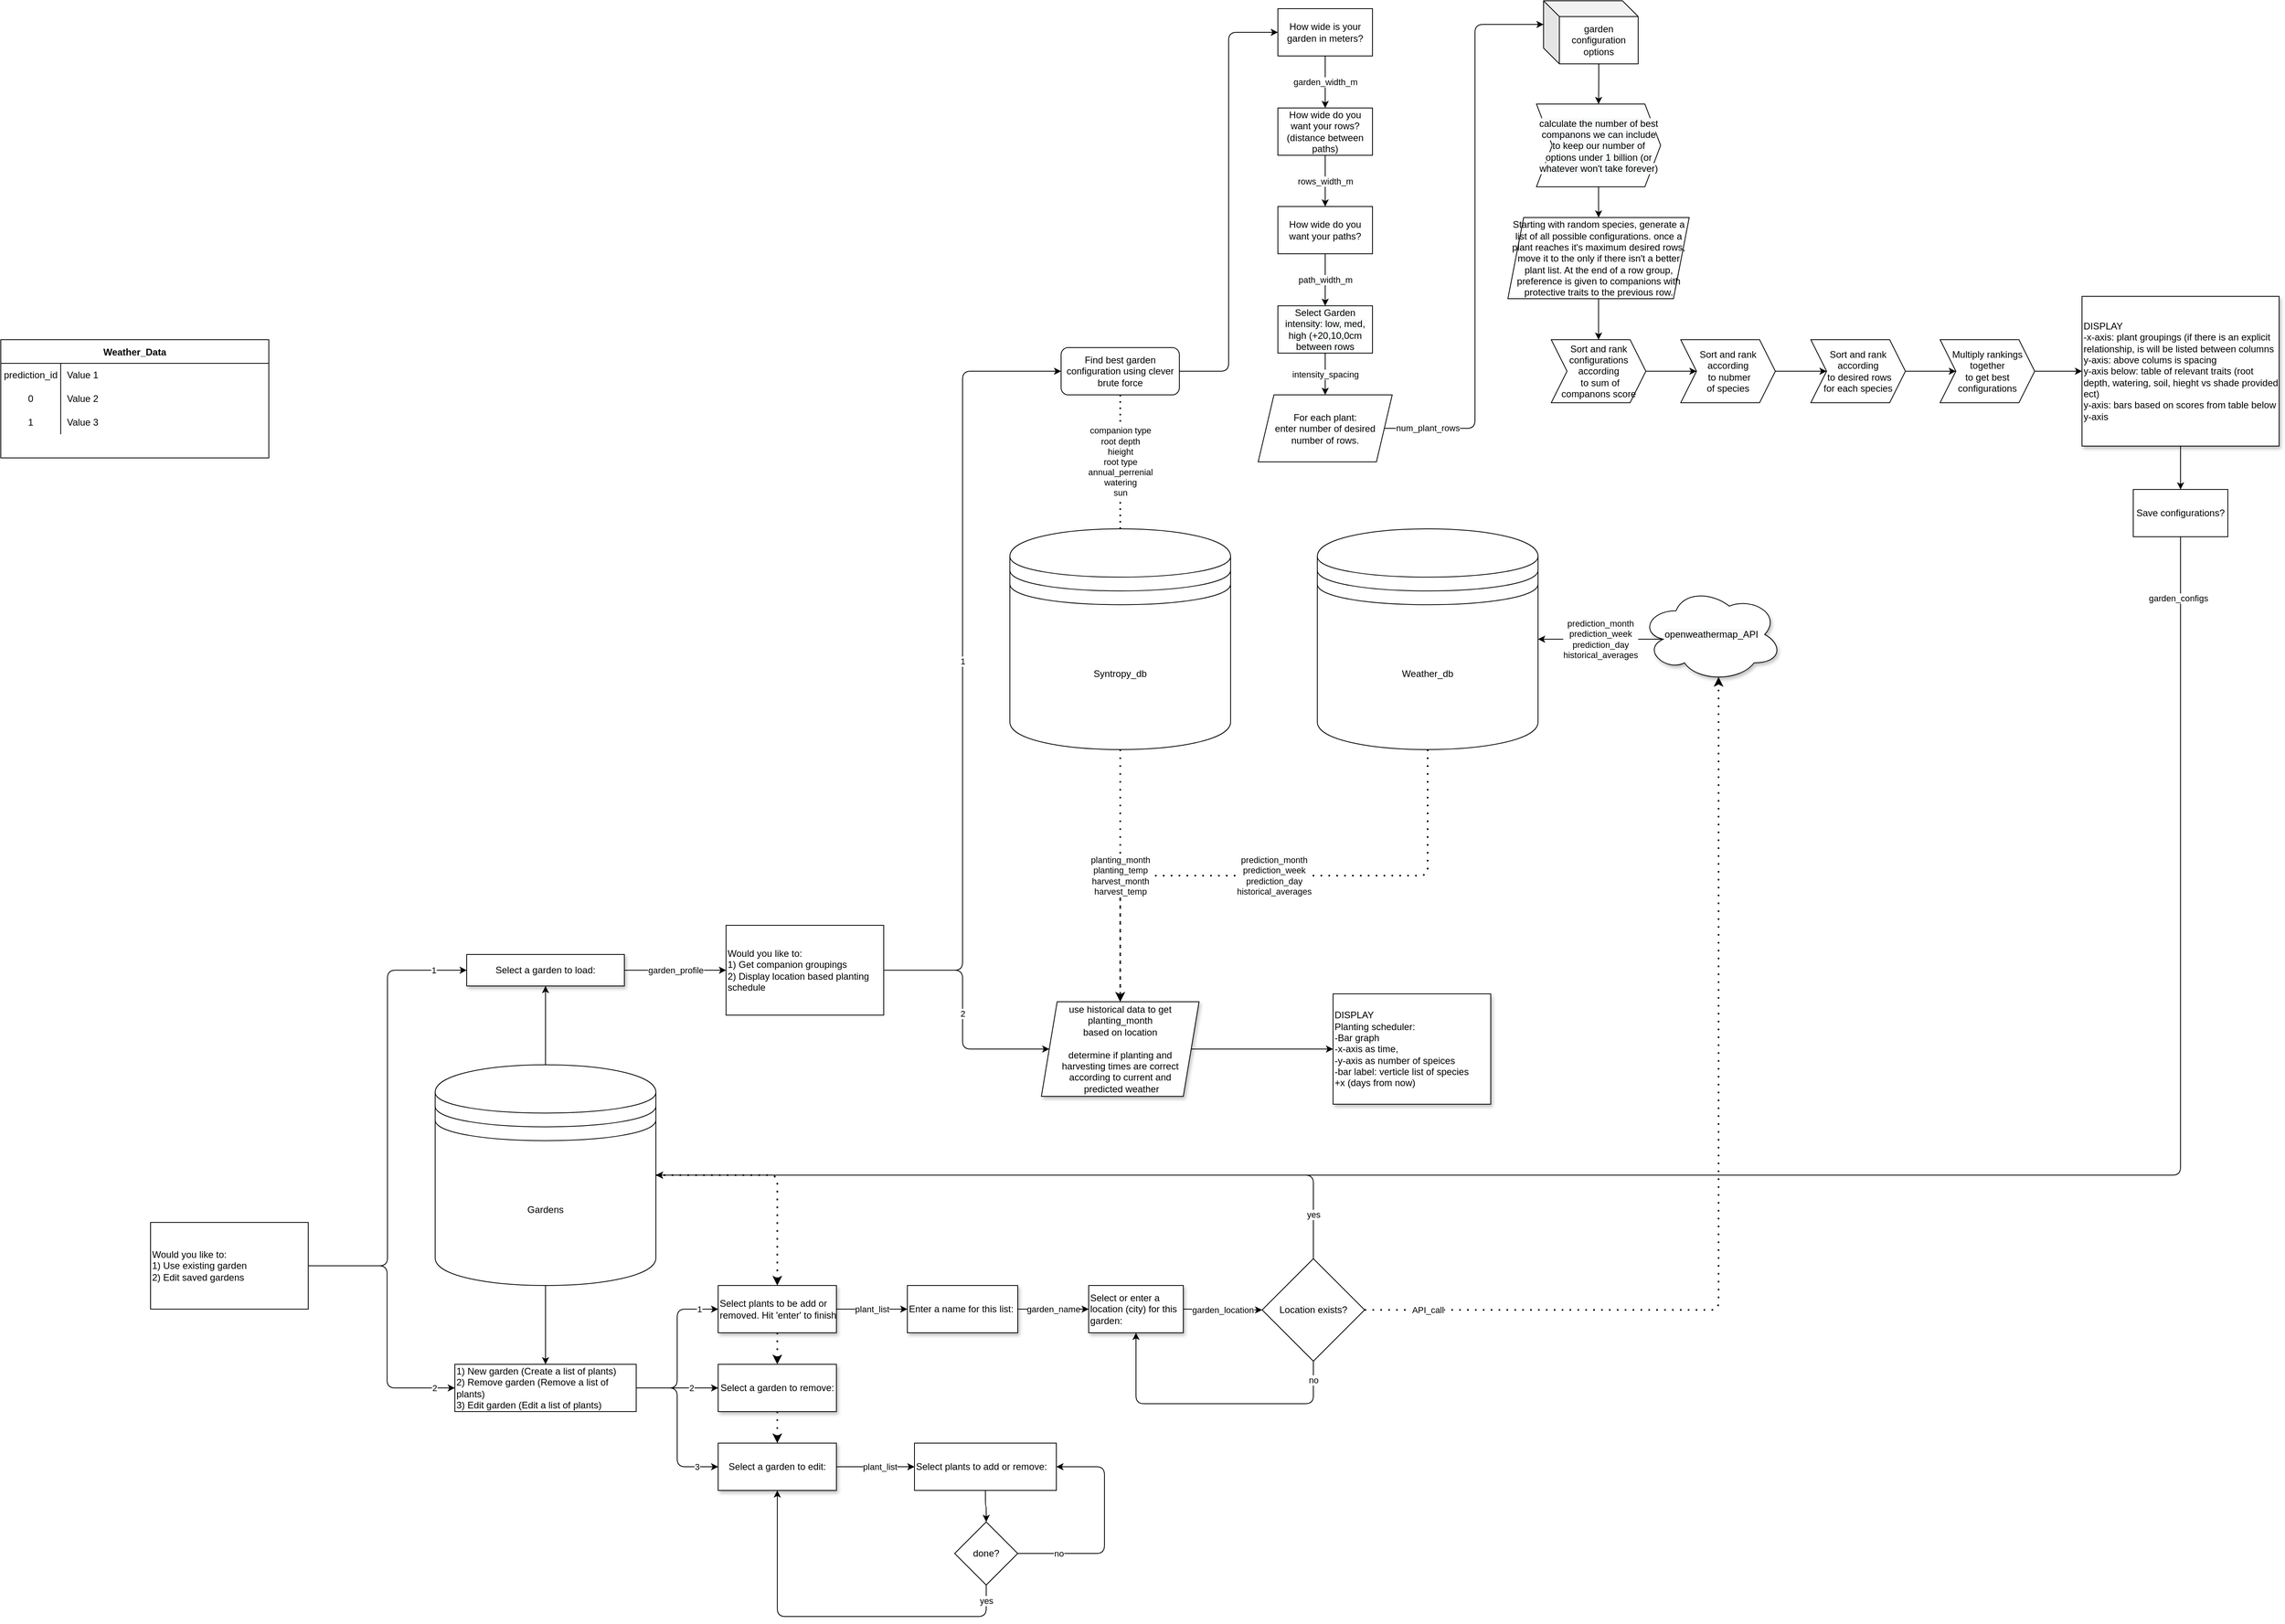 <mxfile version="16.5.1" type="device"><diagram id="phOQ3qsJnwdSpoc-YzyT" name="Page-1"><mxGraphModel dx="1242" dy="2934" grid="1" gridSize="10" guides="1" tooltips="1" connect="1" arrows="1" fold="1" page="1" pageScale="1" pageWidth="827" pageHeight="1169" math="0" shadow="0"><root><mxCell id="0"/><mxCell id="1" parent="0"/><mxCell id="GkwSzr9XMEWDSi1BT9ib-32" style="edgeStyle=orthogonalEdgeStyle;rounded=1;orthogonalLoop=1;jettySize=auto;html=1;entryX=0.5;entryY=0;entryDx=0;entryDy=0;dashed=1;dashPattern=1 4;strokeWidth=2;" edge="1" parent="1" source="lfglRJbtYsFiOb41FbRr-94" target="lfglRJbtYsFiOb41FbRr-74"><mxGeometry relative="1" as="geometry"/></mxCell><mxCell id="GkwSzr9XMEWDSi1BT9ib-30" style="edgeStyle=orthogonalEdgeStyle;rounded=1;orthogonalLoop=1;jettySize=auto;html=1;dashed=1;dashPattern=1 4;strokeWidth=2;" edge="1" parent="1" source="lfglRJbtYsFiOb41FbRr-94" target="lfglRJbtYsFiOb41FbRr-105"><mxGeometry relative="1" as="geometry"/></mxCell><mxCell id="qhBU9yhUkXuj1WEjqjkp-7" value="2" style="edgeStyle=orthogonalEdgeStyle;rounded=1;orthogonalLoop=1;jettySize=auto;html=1;entryX=0;entryY=0.5;entryDx=0;entryDy=0;exitX=1;exitY=0.5;exitDx=0;exitDy=0;" parent="1" source="qhBU9yhUkXuj1WEjqjkp-1" target="qhBU9yhUkXuj1WEjqjkp-2" edge="1"><mxGeometry x="0.844" relative="1" as="geometry"><mxPoint as="offset"/><Array as="points"><mxPoint x="320" y="-125"/><mxPoint x="320" y="30"/></Array></mxGeometry></mxCell><mxCell id="lfglRJbtYsFiOb41FbRr-117" value="1" style="edgeStyle=orthogonalEdgeStyle;rounded=1;orthogonalLoop=1;jettySize=auto;html=1;entryX=0;entryY=0.5;entryDx=0;entryDy=0;" parent="1" source="qhBU9yhUkXuj1WEjqjkp-1" target="lfglRJbtYsFiOb41FbRr-116" edge="1"><mxGeometry x="0.855" relative="1" as="geometry"><mxPoint as="offset"/></mxGeometry></mxCell><mxCell id="qhBU9yhUkXuj1WEjqjkp-1" value="Would you like to:&lt;br&gt;1) Use existing garden&lt;br&gt;2) Edit saved gardens&lt;br&gt;" style="rounded=0;whiteSpace=wrap;html=1;align=left;" parent="1" vertex="1"><mxGeometry x="20" y="-180" width="200" height="110" as="geometry"/></mxCell><mxCell id="lfglRJbtYsFiOb41FbRr-77" value="1" style="edgeStyle=orthogonalEdgeStyle;rounded=1;orthogonalLoop=1;jettySize=auto;html=1;entryX=0;entryY=0.5;entryDx=0;entryDy=0;" parent="1" source="qhBU9yhUkXuj1WEjqjkp-2" target="lfglRJbtYsFiOb41FbRr-75" edge="1"><mxGeometry x="0.765" relative="1" as="geometry"><mxPoint as="offset"/></mxGeometry></mxCell><mxCell id="lfglRJbtYsFiOb41FbRr-97" value="2" style="edgeStyle=orthogonalEdgeStyle;rounded=1;orthogonalLoop=1;jettySize=auto;html=1;entryX=0;entryY=0.5;entryDx=0;entryDy=0;" parent="1" source="qhBU9yhUkXuj1WEjqjkp-2" target="lfglRJbtYsFiOb41FbRr-74" edge="1"><mxGeometry x="0.333" relative="1" as="geometry"><Array as="points"><mxPoint x="720" y="30"/><mxPoint x="720" y="30"/></Array><mxPoint as="offset"/></mxGeometry></mxCell><mxCell id="lfglRJbtYsFiOb41FbRr-107" value="3" style="edgeStyle=orthogonalEdgeStyle;rounded=1;orthogonalLoop=1;jettySize=auto;html=1;entryX=0;entryY=0.5;entryDx=0;entryDy=0;" parent="1" source="qhBU9yhUkXuj1WEjqjkp-2" target="lfglRJbtYsFiOb41FbRr-105" edge="1"><mxGeometry x="0.733" relative="1" as="geometry"><mxPoint as="offset"/></mxGeometry></mxCell><mxCell id="qhBU9yhUkXuj1WEjqjkp-2" value="1) New garden (Create a list of plants)&lt;br&gt;2) Remove garden (Remove a list of plants)&lt;br&gt;3) Edit garden (Edit a list of plants)" style="rounded=0;whiteSpace=wrap;html=1;align=left;" parent="1" vertex="1"><mxGeometry x="406" width="230" height="60" as="geometry"/></mxCell><mxCell id="GkwSzr9XMEWDSi1BT9ib-36" value="yes" style="edgeStyle=orthogonalEdgeStyle;rounded=1;orthogonalLoop=1;jettySize=auto;html=1;entryX=0.5;entryY=1;entryDx=0;entryDy=0;strokeWidth=1;exitX=0.5;exitY=1;exitDx=0;exitDy=0;" edge="1" parent="1" source="GkwSzr9XMEWDSi1BT9ib-37" target="lfglRJbtYsFiOb41FbRr-105"><mxGeometry x="-0.914" relative="1" as="geometry"><Array as="points"><mxPoint x="1080" y="320"/><mxPoint x="815" y="320"/></Array><mxPoint as="offset"/></mxGeometry></mxCell><mxCell id="GkwSzr9XMEWDSi1BT9ib-38" style="edgeStyle=orthogonalEdgeStyle;rounded=1;orthogonalLoop=1;jettySize=auto;html=1;entryX=0.5;entryY=0;entryDx=0;entryDy=0;strokeWidth=1;" edge="1" parent="1" source="qhBU9yhUkXuj1WEjqjkp-3" target="GkwSzr9XMEWDSi1BT9ib-37"><mxGeometry relative="1" as="geometry"/></mxCell><mxCell id="qhBU9yhUkXuj1WEjqjkp-3" value="Select plants to add or remove:" style="rounded=0;whiteSpace=wrap;html=1;align=left;" parent="1" vertex="1"><mxGeometry x="989" y="100" width="180" height="60" as="geometry"/></mxCell><mxCell id="qhBU9yhUkXuj1WEjqjkp-4" value="DISPLAY&lt;br&gt;Planting scheduler:&lt;br&gt;-Bar graph&lt;br&gt;-x-axis as time,&lt;br&gt;-y-axis as number of speices&lt;br&gt;-bar label: verticle list of species&lt;br&gt;+x (days from now)" style="rounded=0;whiteSpace=wrap;html=1;align=left;glass=0;shadow=1;sketch=0;" parent="1" vertex="1"><mxGeometry x="1520" y="-470" width="200" height="140" as="geometry"/></mxCell><mxCell id="GkwSzr9XMEWDSi1BT9ib-26" value="&lt;span style=&quot;color: rgb(0, 0, 0); font-family: helvetica; font-style: normal; font-weight: 400; letter-spacing: normal; text-align: center; text-indent: 0px; text-transform: none; word-spacing: 0px; font-size: 11px; background-color: rgb(255, 255, 255);&quot;&gt;prediction_month&lt;/span&gt;&lt;br style=&quot;color: rgb(0, 0, 0); font-family: helvetica; font-style: normal; font-weight: 400; letter-spacing: normal; text-align: center; text-indent: 0px; text-transform: none; word-spacing: 0px; background-color: rgb(248, 249, 250); font-size: 11px;&quot;&gt;&lt;span style=&quot;color: rgb(0, 0, 0); font-family: helvetica; font-style: normal; font-weight: 400; letter-spacing: normal; text-align: center; text-indent: 0px; text-transform: none; word-spacing: 0px; font-size: 11px; background-color: rgb(255, 255, 255);&quot;&gt;prediction_week&lt;/span&gt;&lt;br style=&quot;color: rgb(0, 0, 0); font-family: helvetica; font-style: normal; font-weight: 400; letter-spacing: normal; text-align: center; text-indent: 0px; text-transform: none; word-spacing: 0px; background-color: rgb(248, 249, 250); font-size: 11px;&quot;&gt;&lt;span style=&quot;color: rgb(0, 0, 0); font-family: helvetica; font-style: normal; font-weight: 400; letter-spacing: normal; text-align: center; text-indent: 0px; text-transform: none; word-spacing: 0px; font-size: 11px; background-color: rgb(255, 255, 255);&quot;&gt;prediction_day&lt;/span&gt;&lt;br style=&quot;color: rgb(0, 0, 0); font-family: helvetica; font-style: normal; font-weight: 400; letter-spacing: normal; text-align: center; text-indent: 0px; text-transform: none; word-spacing: 0px; background-color: rgb(248, 249, 250); font-size: 11px;&quot;&gt;&lt;span style=&quot;color: rgb(0, 0, 0); font-family: helvetica; font-style: normal; font-weight: 400; letter-spacing: normal; text-align: center; text-indent: 0px; text-transform: none; word-spacing: 0px; font-size: 11px; background-color: rgb(255, 255, 255);&quot;&gt;historical_averages&lt;/span&gt;" style="edgeStyle=orthogonalEdgeStyle;rounded=1;orthogonalLoop=1;jettySize=auto;html=1;dashed=1;dashPattern=1 4;strokeWidth=2;entryX=0.5;entryY=0;entryDx=0;entryDy=0;exitX=0.5;exitY=1;exitDx=0;exitDy=0;" edge="1" parent="1" source="lfglRJbtYsFiOb41FbRr-1" target="GkwSzr9XMEWDSi1BT9ib-19"><mxGeometry relative="1" as="geometry"><mxPoint x="1250" y="-470" as="targetPoint"/><Array as="points"><mxPoint x="1640" y="-620"/><mxPoint x="1250" y="-620"/></Array></mxGeometry></mxCell><mxCell id="lfglRJbtYsFiOb41FbRr-1" value="Weather_db" style="shape=datastore;whiteSpace=wrap;html=1;align=center;" parent="1" vertex="1"><mxGeometry x="1500" y="-1060" width="280" height="280" as="geometry"/></mxCell><mxCell id="lfglRJbtYsFiOb41FbRr-7" value="Weather_Data" style="shape=table;startSize=30;container=1;collapsible=0;childLayout=tableLayout;fixedRows=1;rowLines=0;fontStyle=1;" parent="1" vertex="1"><mxGeometry x="-170" y="-1300" width="340" height="150" as="geometry"/></mxCell><mxCell id="lfglRJbtYsFiOb41FbRr-8" value="" style="shape=tableRow;horizontal=0;startSize=0;swimlaneHead=0;swimlaneBody=0;top=0;left=0;bottom=0;right=0;collapsible=0;dropTarget=0;fillColor=none;points=[[0,0.5],[1,0.5]];portConstraint=eastwest;" parent="lfglRJbtYsFiOb41FbRr-7" vertex="1"><mxGeometry y="30" width="340" height="30" as="geometry"/></mxCell><mxCell id="lfglRJbtYsFiOb41FbRr-9" value="prediction_id" style="shape=partialRectangle;html=1;whiteSpace=wrap;connectable=0;fillColor=none;top=0;left=0;bottom=0;right=0;overflow=hidden;pointerEvents=1;" parent="lfglRJbtYsFiOb41FbRr-8" vertex="1"><mxGeometry width="76" height="30" as="geometry"><mxRectangle width="76" height="30" as="alternateBounds"/></mxGeometry></mxCell><mxCell id="lfglRJbtYsFiOb41FbRr-10" value="Value 1" style="shape=partialRectangle;html=1;whiteSpace=wrap;connectable=0;fillColor=none;top=0;left=0;bottom=0;right=0;align=left;spacingLeft=6;overflow=hidden;" parent="lfglRJbtYsFiOb41FbRr-8" vertex="1"><mxGeometry x="76" width="264" height="30" as="geometry"><mxRectangle width="264" height="30" as="alternateBounds"/></mxGeometry></mxCell><mxCell id="lfglRJbtYsFiOb41FbRr-11" value="" style="shape=tableRow;horizontal=0;startSize=0;swimlaneHead=0;swimlaneBody=0;top=0;left=0;bottom=0;right=0;collapsible=0;dropTarget=0;fillColor=none;points=[[0,0.5],[1,0.5]];portConstraint=eastwest;" parent="lfglRJbtYsFiOb41FbRr-7" vertex="1"><mxGeometry y="60" width="340" height="30" as="geometry"/></mxCell><mxCell id="lfglRJbtYsFiOb41FbRr-12" value="0" style="shape=partialRectangle;html=1;whiteSpace=wrap;connectable=0;fillColor=none;top=0;left=0;bottom=0;right=0;overflow=hidden;" parent="lfglRJbtYsFiOb41FbRr-11" vertex="1"><mxGeometry width="76" height="30" as="geometry"><mxRectangle width="76" height="30" as="alternateBounds"/></mxGeometry></mxCell><mxCell id="lfglRJbtYsFiOb41FbRr-13" value="Value 2" style="shape=partialRectangle;html=1;whiteSpace=wrap;connectable=0;fillColor=none;top=0;left=0;bottom=0;right=0;align=left;spacingLeft=6;overflow=hidden;" parent="lfglRJbtYsFiOb41FbRr-11" vertex="1"><mxGeometry x="76" width="264" height="30" as="geometry"><mxRectangle width="264" height="30" as="alternateBounds"/></mxGeometry></mxCell><mxCell id="lfglRJbtYsFiOb41FbRr-14" value="" style="shape=tableRow;horizontal=0;startSize=0;swimlaneHead=0;swimlaneBody=0;top=0;left=0;bottom=0;right=0;collapsible=0;dropTarget=0;fillColor=none;points=[[0,0.5],[1,0.5]];portConstraint=eastwest;" parent="lfglRJbtYsFiOb41FbRr-7" vertex="1"><mxGeometry y="90" width="340" height="30" as="geometry"/></mxCell><mxCell id="lfglRJbtYsFiOb41FbRr-15" value="1" style="shape=partialRectangle;html=1;whiteSpace=wrap;connectable=0;fillColor=none;top=0;left=0;bottom=0;right=0;overflow=hidden;" parent="lfglRJbtYsFiOb41FbRr-14" vertex="1"><mxGeometry width="76" height="30" as="geometry"><mxRectangle width="76" height="30" as="alternateBounds"/></mxGeometry></mxCell><mxCell id="lfglRJbtYsFiOb41FbRr-16" value="Value 3" style="shape=partialRectangle;html=1;whiteSpace=wrap;connectable=0;fillColor=none;top=0;left=0;bottom=0;right=0;align=left;spacingLeft=6;overflow=hidden;" parent="lfglRJbtYsFiOb41FbRr-14" vertex="1"><mxGeometry x="76" width="264" height="30" as="geometry"><mxRectangle width="264" height="30" as="alternateBounds"/></mxGeometry></mxCell><mxCell id="GkwSzr9XMEWDSi1BT9ib-25" value="&lt;span style=&quot;color: rgb(0, 0, 0); font-style: normal; font-weight: 400; letter-spacing: normal; text-align: center; text-indent: 0px; text-transform: none; word-spacing: 0px; font-family: helvetica; font-size: 11px; background-color: rgb(255, 255, 255); display: inline; float: none;&quot;&gt;planting_month&lt;/span&gt;&lt;br style=&quot;color: rgb(0, 0, 0); font-style: normal; font-weight: 400; letter-spacing: normal; text-align: center; text-indent: 0px; text-transform: none; word-spacing: 0px; background-color: rgb(248, 249, 250); font-family: helvetica; font-size: 11px;&quot;&gt;&lt;span style=&quot;color: rgb(0, 0, 0); font-style: normal; font-weight: 400; letter-spacing: normal; text-align: center; text-indent: 0px; text-transform: none; word-spacing: 0px; font-family: helvetica; font-size: 11px; background-color: rgb(255, 255, 255); display: inline; float: none;&quot;&gt;planting_temp&lt;/span&gt;&lt;br style=&quot;color: rgb(0, 0, 0); font-style: normal; font-weight: 400; letter-spacing: normal; text-align: center; text-indent: 0px; text-transform: none; word-spacing: 0px; background-color: rgb(248, 249, 250); font-family: helvetica; font-size: 11px;&quot;&gt;&lt;span style=&quot;color: rgb(0, 0, 0); font-style: normal; font-weight: 400; letter-spacing: normal; text-align: center; text-indent: 0px; text-transform: none; word-spacing: 0px; font-family: helvetica; font-size: 11px; background-color: rgb(255, 255, 255); display: inline; float: none;&quot;&gt;harvest_month&lt;/span&gt;&lt;br style=&quot;color: rgb(0, 0, 0); font-style: normal; font-weight: 400; letter-spacing: normal; text-align: center; text-indent: 0px; text-transform: none; word-spacing: 0px; background-color: rgb(248, 249, 250); font-family: helvetica; font-size: 11px;&quot;&gt;&lt;span style=&quot;color: rgb(0, 0, 0); font-style: normal; font-weight: 400; letter-spacing: normal; text-align: center; text-indent: 0px; text-transform: none; word-spacing: 0px; font-family: helvetica; font-size: 11px; background-color: rgb(255, 255, 255); display: inline; float: none;&quot;&gt;harvest_temp&lt;/span&gt;" style="edgeStyle=orthogonalEdgeStyle;rounded=1;orthogonalLoop=1;jettySize=auto;html=1;dashed=1;dashPattern=1 4;strokeWidth=2;entryX=0.5;entryY=0;entryDx=0;entryDy=0;" edge="1" parent="1" source="lfglRJbtYsFiOb41FbRr-57" target="GkwSzr9XMEWDSi1BT9ib-19"><mxGeometry relative="1" as="geometry"><mxPoint x="1350" y="-570" as="targetPoint"/></mxGeometry></mxCell><mxCell id="lfglRJbtYsFiOb41FbRr-57" value="&lt;font face=&quot;helvetica&quot;&gt;Syntropy_db&lt;/font&gt;" style="shape=datastore;whiteSpace=wrap;html=1;" parent="1" vertex="1"><mxGeometry x="1110" y="-1060" width="280" height="280" as="geometry"/></mxCell><mxCell id="lfglRJbtYsFiOb41FbRr-74" value="Select a garden to remove:" style="rounded=0;whiteSpace=wrap;html=1;shadow=1;glass=0;sketch=0;flipV=1;" parent="1" vertex="1"><mxGeometry x="740" width="150" height="60" as="geometry"/></mxCell><mxCell id="lfglRJbtYsFiOb41FbRr-78" value="plant_list" style="edgeStyle=orthogonalEdgeStyle;rounded=1;orthogonalLoop=1;jettySize=auto;html=1;entryX=0;entryY=0.5;entryDx=0;entryDy=0;" parent="1" source="lfglRJbtYsFiOb41FbRr-75" target="lfglRJbtYsFiOb41FbRr-76" edge="1"><mxGeometry relative="1" as="geometry"/></mxCell><mxCell id="lfglRJbtYsFiOb41FbRr-75" value="Select plants to be add or removed. Hit 'enter' to finish" style="rounded=0;whiteSpace=wrap;html=1;shadow=1;glass=0;sketch=0;align=left;flipV=1;" parent="1" vertex="1"><mxGeometry x="740" y="-100" width="150" height="60" as="geometry"/></mxCell><mxCell id="lfglRJbtYsFiOb41FbRr-83" value="garden_name" style="edgeStyle=orthogonalEdgeStyle;rounded=1;orthogonalLoop=1;jettySize=auto;html=1;" parent="1" source="lfglRJbtYsFiOb41FbRr-76" target="lfglRJbtYsFiOb41FbRr-82" edge="1"><mxGeometry relative="1" as="geometry"/></mxCell><mxCell id="lfglRJbtYsFiOb41FbRr-76" value="Enter a name for this list:" style="rounded=0;whiteSpace=wrap;html=1;shadow=1;glass=0;sketch=0;align=left;" parent="1" vertex="1"><mxGeometry x="980" y="-100" width="140" height="60" as="geometry"/></mxCell><mxCell id="lfglRJbtYsFiOb41FbRr-86" value="garden_location" style="edgeStyle=orthogonalEdgeStyle;rounded=1;orthogonalLoop=1;jettySize=auto;html=1;entryX=0;entryY=0.5;entryDx=0;entryDy=0;" parent="1" source="lfglRJbtYsFiOb41FbRr-82" target="GkwSzr9XMEWDSi1BT9ib-33" edge="1"><mxGeometry relative="1" as="geometry"><mxPoint x="1410" y="-70" as="targetPoint"/></mxGeometry></mxCell><mxCell id="lfglRJbtYsFiOb41FbRr-82" value="Select or enter a location (city) for this garden:" style="rounded=0;whiteSpace=wrap;html=1;shadow=1;glass=0;sketch=0;align=left;" parent="1" vertex="1"><mxGeometry x="1210" y="-100" width="120" height="60" as="geometry"/></mxCell><mxCell id="GkwSzr9XMEWDSi1BT9ib-29" value="API_call" style="edgeStyle=orthogonalEdgeStyle;rounded=1;orthogonalLoop=1;jettySize=auto;html=1;entryX=0.55;entryY=0.95;entryDx=0;entryDy=0;entryPerimeter=0;strokeWidth=2;dashed=1;dashPattern=1 4;exitX=1;exitY=0.5;exitDx=0;exitDy=0;" edge="1" parent="1" source="GkwSzr9XMEWDSi1BT9ib-33" target="lfglRJbtYsFiOb41FbRr-92"><mxGeometry x="-0.872" relative="1" as="geometry"><mxPoint x="1629.975" y="-69.96" as="sourcePoint"/><mxPoint as="offset"/></mxGeometry></mxCell><mxCell id="GkwSzr9XMEWDSi1BT9ib-28" value="&lt;span style=&quot;color: rgb(0, 0, 0); font-size: 11px; font-style: normal; font-weight: 400; letter-spacing: normal; text-align: center; text-indent: 0px; text-transform: none; word-spacing: 0px; background-color: rgb(255, 255, 255); font-family: helvetica;&quot;&gt;prediction_month&lt;/span&gt;&lt;br style=&quot;color: rgb(0, 0, 0); font-size: 11px; font-style: normal; font-weight: 400; letter-spacing: normal; text-align: center; text-indent: 0px; text-transform: none; word-spacing: 0px; font-family: helvetica; background-color: rgb(248, 249, 250);&quot;&gt;&lt;span style=&quot;color: rgb(0, 0, 0); font-size: 11px; font-style: normal; font-weight: 400; letter-spacing: normal; text-align: center; text-indent: 0px; text-transform: none; word-spacing: 0px; background-color: rgb(255, 255, 255); font-family: helvetica;&quot;&gt;prediction_week&lt;/span&gt;&lt;br style=&quot;color: rgb(0, 0, 0); font-size: 11px; font-style: normal; font-weight: 400; letter-spacing: normal; text-align: center; text-indent: 0px; text-transform: none; word-spacing: 0px; font-family: helvetica; background-color: rgb(248, 249, 250);&quot;&gt;&lt;span style=&quot;color: rgb(0, 0, 0); font-size: 11px; font-style: normal; font-weight: 400; letter-spacing: normal; text-align: center; text-indent: 0px; text-transform: none; word-spacing: 0px; background-color: rgb(255, 255, 255); font-family: helvetica;&quot;&gt;prediction_day&lt;/span&gt;&lt;br style=&quot;color: rgb(0, 0, 0); font-size: 11px; font-style: normal; font-weight: 400; letter-spacing: normal; text-align: center; text-indent: 0px; text-transform: none; word-spacing: 0px; font-family: helvetica; background-color: rgb(248, 249, 250);&quot;&gt;&lt;span style=&quot;color: rgb(0, 0, 0); font-size: 11px; font-style: normal; font-weight: 400; letter-spacing: normal; text-align: center; text-indent: 0px; text-transform: none; word-spacing: 0px; background-color: rgb(255, 255, 255); font-family: helvetica;&quot;&gt;historical_averages&lt;/span&gt;" style="edgeStyle=orthogonalEdgeStyle;rounded=1;orthogonalLoop=1;jettySize=auto;html=1;entryX=1;entryY=0.5;entryDx=0;entryDy=0;strokeWidth=1;exitX=0.16;exitY=0.55;exitDx=0;exitDy=0;exitPerimeter=0;" edge="1" parent="1" source="lfglRJbtYsFiOb41FbRr-92" target="lfglRJbtYsFiOb41FbRr-1"><mxGeometry relative="1" as="geometry"/></mxCell><mxCell id="lfglRJbtYsFiOb41FbRr-92" value="&lt;span style=&quot;color: rgb(0, 0, 0); font-family: helvetica; font-size: 12px; font-style: normal; font-weight: 400; letter-spacing: normal; text-align: center; text-indent: 0px; text-transform: none; word-spacing: 0px; background-color: rgb(248, 249, 250); display: inline; float: none;&quot;&gt;openweathermap_API&lt;/span&gt;" style="ellipse;shape=cloud;whiteSpace=wrap;html=1;rounded=0;shadow=1;glass=0;sketch=0;" parent="1" vertex="1"><mxGeometry x="1910" y="-986" width="180" height="120" as="geometry"/></mxCell><mxCell id="GkwSzr9XMEWDSi1BT9ib-14" style="edgeStyle=orthogonalEdgeStyle;rounded=1;orthogonalLoop=1;jettySize=auto;html=1;" edge="1" parent="1" source="lfglRJbtYsFiOb41FbRr-94" target="lfglRJbtYsFiOb41FbRr-116"><mxGeometry relative="1" as="geometry"/></mxCell><mxCell id="GkwSzr9XMEWDSi1BT9ib-15" style="edgeStyle=orthogonalEdgeStyle;rounded=1;orthogonalLoop=1;jettySize=auto;html=1;entryX=0.5;entryY=0;entryDx=0;entryDy=0;" edge="1" parent="1" source="lfglRJbtYsFiOb41FbRr-94" target="qhBU9yhUkXuj1WEjqjkp-2"><mxGeometry relative="1" as="geometry"/></mxCell><mxCell id="GkwSzr9XMEWDSi1BT9ib-31" style="edgeStyle=orthogonalEdgeStyle;rounded=1;orthogonalLoop=1;jettySize=auto;html=1;entryX=0.5;entryY=0;entryDx=0;entryDy=0;dashed=1;dashPattern=1 4;strokeWidth=2;" edge="1" parent="1" source="lfglRJbtYsFiOb41FbRr-94" target="lfglRJbtYsFiOb41FbRr-75"><mxGeometry relative="1" as="geometry"><Array as="points"><mxPoint x="815" y="-240"/></Array></mxGeometry></mxCell><mxCell id="lfglRJbtYsFiOb41FbRr-94" value="Gardens" style="shape=datastore;whiteSpace=wrap;html=1;align=center;" parent="1" vertex="1"><mxGeometry x="381" y="-380" width="280" height="280" as="geometry"/></mxCell><mxCell id="lfglRJbtYsFiOb41FbRr-109" value="plant_list" style="edgeStyle=orthogonalEdgeStyle;rounded=1;orthogonalLoop=1;jettySize=auto;html=1;entryX=0;entryY=0.5;entryDx=0;entryDy=0;" parent="1" source="lfglRJbtYsFiOb41FbRr-105" target="qhBU9yhUkXuj1WEjqjkp-3" edge="1"><mxGeometry x="0.111" relative="1" as="geometry"><mxPoint as="offset"/></mxGeometry></mxCell><mxCell id="lfglRJbtYsFiOb41FbRr-105" value="Select a garden to edit:" style="rounded=0;whiteSpace=wrap;html=1;shadow=1;glass=0;sketch=0;flipV=1;" parent="1" vertex="1"><mxGeometry x="740" y="100" width="150" height="60" as="geometry"/></mxCell><mxCell id="GkwSzr9XMEWDSi1BT9ib-27" value="garden_profile" style="edgeStyle=orthogonalEdgeStyle;rounded=1;orthogonalLoop=1;jettySize=auto;html=1;entryX=0;entryY=0.5;entryDx=0;entryDy=0;strokeWidth=1;" edge="1" parent="1" source="lfglRJbtYsFiOb41FbRr-116" target="GkwSzr9XMEWDSi1BT9ib-16"><mxGeometry relative="1" as="geometry"/></mxCell><mxCell id="lfglRJbtYsFiOb41FbRr-116" value="Select a garden to load:" style="rounded=0;whiteSpace=wrap;html=1;shadow=1;glass=0;sketch=0;" parent="1" vertex="1"><mxGeometry x="421" y="-520" width="200" height="40" as="geometry"/></mxCell><mxCell id="GkwSzr9XMEWDSi1BT9ib-75" value="" style="edgeStyle=orthogonalEdgeStyle;rounded=1;orthogonalLoop=1;jettySize=auto;html=1;strokeWidth=1;" edge="1" parent="1" source="lfglRJbtYsFiOb41FbRr-121" target="GkwSzr9XMEWDSi1BT9ib-74"><mxGeometry relative="1" as="geometry"/></mxCell><mxCell id="lfglRJbtYsFiOb41FbRr-121" value="DISPLAY&lt;br&gt;-x-axis: plant groupings (if there is an explicit relationship, is will be listed between columns&lt;br&gt;y-axis: above colums is spacing&lt;br&gt;y-axis below: table of relevant traits (root depth, watering, soil, hieght vs shade provided ect)&lt;br&gt;y-axis: bars based on scores from table below y-axis" style="rounded=0;whiteSpace=wrap;html=1;shadow=1;glass=0;sketch=0;align=left;" parent="1" vertex="1"><mxGeometry x="2470" y="-1355" width="250" height="190" as="geometry"/></mxCell><mxCell id="GkwSzr9XMEWDSi1BT9ib-17" value="1" style="edgeStyle=orthogonalEdgeStyle;rounded=1;orthogonalLoop=1;jettySize=auto;html=1;exitX=1;exitY=0.5;exitDx=0;exitDy=0;entryX=0;entryY=0.5;entryDx=0;entryDy=0;" edge="1" parent="1" source="GkwSzr9XMEWDSi1BT9ib-16" target="GkwSzr9XMEWDSi1BT9ib-49"><mxGeometry relative="1" as="geometry"><mxPoint x="1160" y="-1260" as="targetPoint"/><Array as="points"><mxPoint x="1050" y="-500"/><mxPoint x="1050" y="-1260"/></Array></mxGeometry></mxCell><mxCell id="GkwSzr9XMEWDSi1BT9ib-18" value="2" style="edgeStyle=orthogonalEdgeStyle;rounded=1;orthogonalLoop=1;jettySize=auto;html=1;entryX=0;entryY=0.5;entryDx=0;entryDy=0;" edge="1" parent="1" source="GkwSzr9XMEWDSi1BT9ib-16" target="GkwSzr9XMEWDSi1BT9ib-19"><mxGeometry relative="1" as="geometry"/></mxCell><mxCell id="GkwSzr9XMEWDSi1BT9ib-16" value="Would you like to:&amp;nbsp;&lt;br&gt;1) Get companion groupings&lt;br&gt;2) Display location based planting schedule" style="rounded=0;whiteSpace=wrap;html=1;align=left;" vertex="1" parent="1"><mxGeometry x="750" y="-557" width="200" height="114" as="geometry"/></mxCell><mxCell id="GkwSzr9XMEWDSi1BT9ib-20" style="edgeStyle=orthogonalEdgeStyle;rounded=1;orthogonalLoop=1;jettySize=auto;html=1;entryX=0;entryY=0.5;entryDx=0;entryDy=0;" edge="1" parent="1" source="GkwSzr9XMEWDSi1BT9ib-19" target="qhBU9yhUkXuj1WEjqjkp-4"><mxGeometry relative="1" as="geometry"/></mxCell><mxCell id="GkwSzr9XMEWDSi1BT9ib-19" value="use historical data to get planting_month &lt;br&gt;based on location&lt;br&gt;&lt;br&gt;determine if planting and &lt;br&gt;harvesting times are correct according to current and&lt;br&gt;&amp;nbsp;predicted weather" style="shape=parallelogram;perimeter=parallelogramPerimeter;whiteSpace=wrap;html=1;fixedSize=1;rounded=0;shadow=1;glass=0;sketch=0;" vertex="1" parent="1"><mxGeometry x="1150" y="-460" width="200" height="120" as="geometry"/></mxCell><mxCell id="GkwSzr9XMEWDSi1BT9ib-24" value="companion type&lt;br&gt;root depth&lt;br&gt;hieight&lt;br&gt;root type&lt;br&gt;annual_perrenial&lt;br&gt;watering&lt;br&gt;sun" style="endArrow=none;dashed=1;html=1;dashPattern=1 3;strokeWidth=2;rounded=1;entryX=0.5;entryY=0;entryDx=0;entryDy=0;edgeStyle=orthogonalEdgeStyle;exitX=0.5;exitY=1;exitDx=0;exitDy=0;" edge="1" parent="1" source="GkwSzr9XMEWDSi1BT9ib-49" target="lfglRJbtYsFiOb41FbRr-57"><mxGeometry width="50" height="50" relative="1" as="geometry"><mxPoint x="1247.23" y="-1215.81" as="sourcePoint"/><mxPoint x="1390" y="-890" as="targetPoint"/></mxGeometry></mxCell><mxCell id="GkwSzr9XMEWDSi1BT9ib-34" value="yes" style="edgeStyle=orthogonalEdgeStyle;rounded=1;orthogonalLoop=1;jettySize=auto;html=1;strokeWidth=1;" edge="1" parent="1" source="GkwSzr9XMEWDSi1BT9ib-33" target="lfglRJbtYsFiOb41FbRr-94"><mxGeometry x="-0.881" relative="1" as="geometry"><Array as="points"><mxPoint x="1495" y="-240"/></Array><mxPoint as="offset"/></mxGeometry></mxCell><mxCell id="GkwSzr9XMEWDSi1BT9ib-35" value="no" style="edgeStyle=orthogonalEdgeStyle;rounded=1;orthogonalLoop=1;jettySize=auto;html=1;entryX=0.5;entryY=1;entryDx=0;entryDy=0;strokeWidth=1;exitX=0.5;exitY=1;exitDx=0;exitDy=0;" edge="1" parent="1" source="GkwSzr9XMEWDSi1BT9ib-33" target="lfglRJbtYsFiOb41FbRr-82"><mxGeometry x="-0.873" relative="1" as="geometry"><Array as="points"><mxPoint x="1495" y="50"/><mxPoint x="1270" y="50"/></Array><mxPoint as="offset"/></mxGeometry></mxCell><mxCell id="GkwSzr9XMEWDSi1BT9ib-33" value="&lt;span style=&quot;color: rgb(0 , 0 , 0) ; font-family: &amp;#34;helvetica&amp;#34; ; font-size: 12px ; font-style: normal ; font-weight: 400 ; letter-spacing: normal ; text-align: center ; text-indent: 0px ; text-transform: none ; word-spacing: 0px ; background-color: rgb(248 , 249 , 250) ; display: inline ; float: none&quot;&gt;Location exists?&lt;/span&gt;" style="rhombus;whiteSpace=wrap;html=1;" vertex="1" parent="1"><mxGeometry x="1430" y="-134" width="130" height="130" as="geometry"/></mxCell><mxCell id="GkwSzr9XMEWDSi1BT9ib-39" value="no" style="edgeStyle=orthogonalEdgeStyle;rounded=1;orthogonalLoop=1;jettySize=auto;html=1;entryX=1;entryY=0.5;entryDx=0;entryDy=0;strokeWidth=1;exitX=1;exitY=0.5;exitDx=0;exitDy=0;" edge="1" parent="1" source="GkwSzr9XMEWDSi1BT9ib-37" target="qhBU9yhUkXuj1WEjqjkp-3"><mxGeometry x="-0.63" relative="1" as="geometry"><Array as="points"><mxPoint x="1230" y="240"/><mxPoint x="1230" y="130"/></Array><mxPoint as="offset"/></mxGeometry></mxCell><mxCell id="GkwSzr9XMEWDSi1BT9ib-37" value="done?" style="rhombus;whiteSpace=wrap;html=1;" vertex="1" parent="1"><mxGeometry x="1040" y="200" width="80" height="80" as="geometry"/></mxCell><mxCell id="GkwSzr9XMEWDSi1BT9ib-43" style="edgeStyle=orthogonalEdgeStyle;rounded=1;orthogonalLoop=1;jettySize=auto;html=1;entryX=0;entryY=0.5;entryDx=0;entryDy=0;strokeWidth=1;exitX=1;exitY=0.5;exitDx=0;exitDy=0;" edge="1" parent="1" source="GkwSzr9XMEWDSi1BT9ib-49" target="GkwSzr9XMEWDSi1BT9ib-42"><mxGeometry relative="1" as="geometry"><mxPoint x="1349.991" y="-1259.96" as="sourcePoint"/></mxGeometry></mxCell><mxCell id="GkwSzr9XMEWDSi1BT9ib-45" value="garden_width_m" style="edgeStyle=orthogonalEdgeStyle;rounded=1;orthogonalLoop=1;jettySize=auto;html=1;strokeWidth=1;" edge="1" parent="1" source="GkwSzr9XMEWDSi1BT9ib-42" target="GkwSzr9XMEWDSi1BT9ib-44"><mxGeometry relative="1" as="geometry"/></mxCell><mxCell id="GkwSzr9XMEWDSi1BT9ib-42" value="How wide is your garden in meters?" style="rounded=0;whiteSpace=wrap;html=1;" vertex="1" parent="1"><mxGeometry x="1450" y="-1720" width="120" height="60" as="geometry"/></mxCell><mxCell id="GkwSzr9XMEWDSi1BT9ib-47" value="rows_width_m" style="edgeStyle=orthogonalEdgeStyle;rounded=1;orthogonalLoop=1;jettySize=auto;html=1;strokeWidth=1;" edge="1" parent="1" source="GkwSzr9XMEWDSi1BT9ib-44" target="GkwSzr9XMEWDSi1BT9ib-46"><mxGeometry relative="1" as="geometry"/></mxCell><mxCell id="GkwSzr9XMEWDSi1BT9ib-44" value="How wide do you want your rows? (distance between paths)" style="rounded=0;whiteSpace=wrap;html=1;" vertex="1" parent="1"><mxGeometry x="1450" y="-1594" width="120" height="60" as="geometry"/></mxCell><mxCell id="GkwSzr9XMEWDSi1BT9ib-60" value="&lt;span style=&quot;color: rgb(0, 0, 0); font-family: helvetica; font-size: 11px; font-style: normal; font-weight: 400; letter-spacing: normal; text-align: center; text-indent: 0px; text-transform: none; word-spacing: 0px; background-color: rgb(255, 255, 255); display: inline; float: none;&quot;&gt;path_width_m&lt;/span&gt;" style="edgeStyle=orthogonalEdgeStyle;rounded=1;orthogonalLoop=1;jettySize=auto;html=1;strokeWidth=1;entryX=0.5;entryY=0;entryDx=0;entryDy=0;" edge="1" parent="1" source="GkwSzr9XMEWDSi1BT9ib-46" target="GkwSzr9XMEWDSi1BT9ib-80"><mxGeometry relative="1" as="geometry"><mxPoint x="1510" y="-1360" as="targetPoint"/></mxGeometry></mxCell><mxCell id="GkwSzr9XMEWDSi1BT9ib-46" value="How wide do you want your paths?" style="rounded=0;whiteSpace=wrap;html=1;" vertex="1" parent="1"><mxGeometry x="1450" y="-1469" width="120" height="60" as="geometry"/></mxCell><mxCell id="GkwSzr9XMEWDSi1BT9ib-52" style="edgeStyle=orthogonalEdgeStyle;rounded=1;orthogonalLoop=1;jettySize=auto;html=1;strokeWidth=1;entryX=0;entryY=0;entryDx=0;entryDy=30;entryPerimeter=0;" edge="1" parent="1" source="GkwSzr9XMEWDSi1BT9ib-48" target="GkwSzr9XMEWDSi1BT9ib-51"><mxGeometry relative="1" as="geometry"><Array as="points"><mxPoint x="1700" y="-1187"/><mxPoint x="1700" y="-1700"/></Array></mxGeometry></mxCell><mxCell id="GkwSzr9XMEWDSi1BT9ib-53" value="num_plant_rows" style="edgeLabel;html=1;align=center;verticalAlign=middle;resizable=0;points=[];" vertex="1" connectable="0" parent="GkwSzr9XMEWDSi1BT9ib-52"><mxGeometry x="-0.246" y="1" relative="1" as="geometry"><mxPoint x="-59" y="154" as="offset"/></mxGeometry></mxCell><mxCell id="GkwSzr9XMEWDSi1BT9ib-48" value="For each plant:&lt;br&gt;enter number of desired number of rows." style="shape=parallelogram;perimeter=parallelogramPerimeter;whiteSpace=wrap;html=1;fixedSize=1;" vertex="1" parent="1"><mxGeometry x="1425" y="-1230" width="170" height="85" as="geometry"/></mxCell><mxCell id="GkwSzr9XMEWDSi1BT9ib-49" value="&lt;span style=&quot;font-family: &amp;#34;helvetica&amp;#34;&quot;&gt;Find best garden configuration using clever brute force&lt;/span&gt;" style="rounded=1;whiteSpace=wrap;html=1;" vertex="1" parent="1"><mxGeometry x="1175" y="-1290" width="150" height="60" as="geometry"/></mxCell><mxCell id="GkwSzr9XMEWDSi1BT9ib-56" style="edgeStyle=orthogonalEdgeStyle;rounded=1;orthogonalLoop=1;jettySize=auto;html=1;strokeWidth=1;exitX=0;exitY=0;exitDx=70;exitDy=80;exitPerimeter=0;" edge="1" parent="1" source="GkwSzr9XMEWDSi1BT9ib-51" target="GkwSzr9XMEWDSi1BT9ib-62"><mxGeometry relative="1" as="geometry"><mxPoint x="1870" y="-1187.5" as="targetPoint"/></mxGeometry></mxCell><mxCell id="GkwSzr9XMEWDSi1BT9ib-51" value="garden configuration options" style="shape=cube;whiteSpace=wrap;html=1;boundedLbl=1;backgroundOutline=1;darkOpacity=0.05;darkOpacity2=0.1;" vertex="1" parent="1"><mxGeometry x="1787" y="-1730" width="120" height="80" as="geometry"/></mxCell><mxCell id="GkwSzr9XMEWDSi1BT9ib-68" value="" style="edgeStyle=orthogonalEdgeStyle;rounded=1;orthogonalLoop=1;jettySize=auto;html=1;strokeWidth=1;" edge="1" parent="1" source="GkwSzr9XMEWDSi1BT9ib-57" target="GkwSzr9XMEWDSi1BT9ib-65"><mxGeometry relative="1" as="geometry"/></mxCell><mxCell id="GkwSzr9XMEWDSi1BT9ib-57" value="&lt;span&gt;Starting with random species, generate a list of all possible configurations. once a plant reaches it's maximum desired rows, move it to the only if there isn't a better plant list. At the end of a row group, preference is given to companions with protective traits to the previous row.&lt;/span&gt;" style="shape=parallelogram;perimeter=parallelogramPerimeter;whiteSpace=wrap;html=1;fixedSize=1;" vertex="1" parent="1"><mxGeometry x="1741.75" y="-1455" width="230" height="103" as="geometry"/></mxCell><mxCell id="GkwSzr9XMEWDSi1BT9ib-61" value="intensity_spacing" style="edgeStyle=orthogonalEdgeStyle;rounded=1;orthogonalLoop=1;jettySize=auto;html=1;strokeWidth=1;exitX=0.5;exitY=1;exitDx=0;exitDy=0;" edge="1" parent="1" source="GkwSzr9XMEWDSi1BT9ib-80" target="GkwSzr9XMEWDSi1BT9ib-48"><mxGeometry relative="1" as="geometry"><mxPoint x="1510" y="-1300" as="sourcePoint"/></mxGeometry></mxCell><mxCell id="GkwSzr9XMEWDSi1BT9ib-63" value="" style="edgeStyle=orthogonalEdgeStyle;rounded=1;orthogonalLoop=1;jettySize=auto;html=1;strokeWidth=1;" edge="1" parent="1" source="GkwSzr9XMEWDSi1BT9ib-62" target="GkwSzr9XMEWDSi1BT9ib-57"><mxGeometry relative="1" as="geometry"/></mxCell><mxCell id="GkwSzr9XMEWDSi1BT9ib-62" value="&lt;span style=&quot;color: rgb(0 , 0 , 0) ; font-family: &amp;#34;helvetica&amp;#34; ; font-size: 12px ; font-style: normal ; font-weight: 400 ; letter-spacing: normal ; text-align: center ; text-indent: 0px ; text-transform: none ; word-spacing: 0px ; background-color: rgb(248 , 249 , 250) ; display: inline ; float: none&quot;&gt;calculate the number of best companons we can include to keep our number of options under 1 billion (or whatever won't take forever)&lt;/span&gt;" style="shape=step;perimeter=stepPerimeter;whiteSpace=wrap;html=1;fixedSize=1;" vertex="1" parent="1"><mxGeometry x="1778" y="-1599" width="157.5" height="105" as="geometry"/></mxCell><mxCell id="GkwSzr9XMEWDSi1BT9ib-69" value="" style="edgeStyle=orthogonalEdgeStyle;rounded=1;orthogonalLoop=1;jettySize=auto;html=1;strokeWidth=1;" edge="1" parent="1" source="GkwSzr9XMEWDSi1BT9ib-65" target="GkwSzr9XMEWDSi1BT9ib-66"><mxGeometry relative="1" as="geometry"/></mxCell><mxCell id="GkwSzr9XMEWDSi1BT9ib-65" value="Sort and rank configurations according&lt;br&gt;&amp;nbsp;to sum of companons score" style="shape=step;perimeter=stepPerimeter;whiteSpace=wrap;html=1;fixedSize=1;" vertex="1" parent="1"><mxGeometry x="1796.75" y="-1300" width="120" height="80" as="geometry"/></mxCell><mxCell id="GkwSzr9XMEWDSi1BT9ib-70" value="" style="edgeStyle=orthogonalEdgeStyle;rounded=1;orthogonalLoop=1;jettySize=auto;html=1;strokeWidth=1;" edge="1" parent="1" source="GkwSzr9XMEWDSi1BT9ib-66" target="GkwSzr9XMEWDSi1BT9ib-67"><mxGeometry relative="1" as="geometry"/></mxCell><mxCell id="GkwSzr9XMEWDSi1BT9ib-66" value="Sort and rank according&lt;br&gt;&amp;nbsp;to nubmer &lt;br&gt;of species" style="shape=step;perimeter=stepPerimeter;whiteSpace=wrap;html=1;fixedSize=1;" vertex="1" parent="1"><mxGeometry x="1961" y="-1300" width="120" height="80" as="geometry"/></mxCell><mxCell id="GkwSzr9XMEWDSi1BT9ib-72" value="" style="edgeStyle=orthogonalEdgeStyle;rounded=1;orthogonalLoop=1;jettySize=auto;html=1;strokeWidth=1;" edge="1" parent="1" source="GkwSzr9XMEWDSi1BT9ib-67" target="GkwSzr9XMEWDSi1BT9ib-71"><mxGeometry relative="1" as="geometry"/></mxCell><mxCell id="GkwSzr9XMEWDSi1BT9ib-67" value="Sort and rank according&lt;br&gt;&amp;nbsp;to desired rows &lt;br&gt;for each species" style="shape=step;perimeter=stepPerimeter;whiteSpace=wrap;html=1;fixedSize=1;" vertex="1" parent="1"><mxGeometry x="2126" y="-1300" width="120" height="80" as="geometry"/></mxCell><mxCell id="GkwSzr9XMEWDSi1BT9ib-73" value="" style="edgeStyle=orthogonalEdgeStyle;rounded=1;orthogonalLoop=1;jettySize=auto;html=1;strokeWidth=1;" edge="1" parent="1" source="GkwSzr9XMEWDSi1BT9ib-71" target="lfglRJbtYsFiOb41FbRr-121"><mxGeometry relative="1" as="geometry"/></mxCell><mxCell id="GkwSzr9XMEWDSi1BT9ib-71" value="Multiply rankings together &lt;br&gt;to get best configurations" style="shape=step;perimeter=stepPerimeter;whiteSpace=wrap;html=1;fixedSize=1;" vertex="1" parent="1"><mxGeometry x="2290" y="-1300" width="120" height="80" as="geometry"/></mxCell><mxCell id="GkwSzr9XMEWDSi1BT9ib-76" style="edgeStyle=orthogonalEdgeStyle;rounded=1;orthogonalLoop=1;jettySize=auto;html=1;entryX=1;entryY=0.5;entryDx=0;entryDy=0;strokeWidth=1;exitX=0.5;exitY=1;exitDx=0;exitDy=0;" edge="1" parent="1" source="GkwSzr9XMEWDSi1BT9ib-74" target="lfglRJbtYsFiOb41FbRr-94"><mxGeometry relative="1" as="geometry"><mxPoint x="2595" y="-880" as="sourcePoint"/><Array as="points"><mxPoint x="2595" y="-240"/></Array></mxGeometry></mxCell><mxCell id="GkwSzr9XMEWDSi1BT9ib-77" value="garden_configs" style="edgeLabel;html=1;align=center;verticalAlign=middle;resizable=0;points=[];" vertex="1" connectable="0" parent="GkwSzr9XMEWDSi1BT9ib-76"><mxGeometry x="-0.943" y="-3" relative="1" as="geometry"><mxPoint as="offset"/></mxGeometry></mxCell><mxCell id="GkwSzr9XMEWDSi1BT9ib-74" value="Save configurations?" style="rounded=0;whiteSpace=wrap;html=1;" vertex="1" parent="1"><mxGeometry x="2535" y="-1110" width="120" height="60" as="geometry"/></mxCell><mxCell id="GkwSzr9XMEWDSi1BT9ib-80" value="&lt;span style=&quot;color: rgb(0, 0, 0); font-family: helvetica; font-size: 12px; font-style: normal; font-weight: 400; letter-spacing: normal; text-align: center; text-indent: 0px; text-transform: none; word-spacing: 0px; background-color: rgb(248, 249, 250); display: inline; float: none;&quot;&gt;Select Garden intensity: low, med, high (+20,10,0cm between rows&lt;/span&gt;" style="rounded=0;whiteSpace=wrap;html=1;" vertex="1" parent="1"><mxGeometry x="1450" y="-1343" width="120" height="60" as="geometry"/></mxCell></root></mxGraphModel></diagram></mxfile>